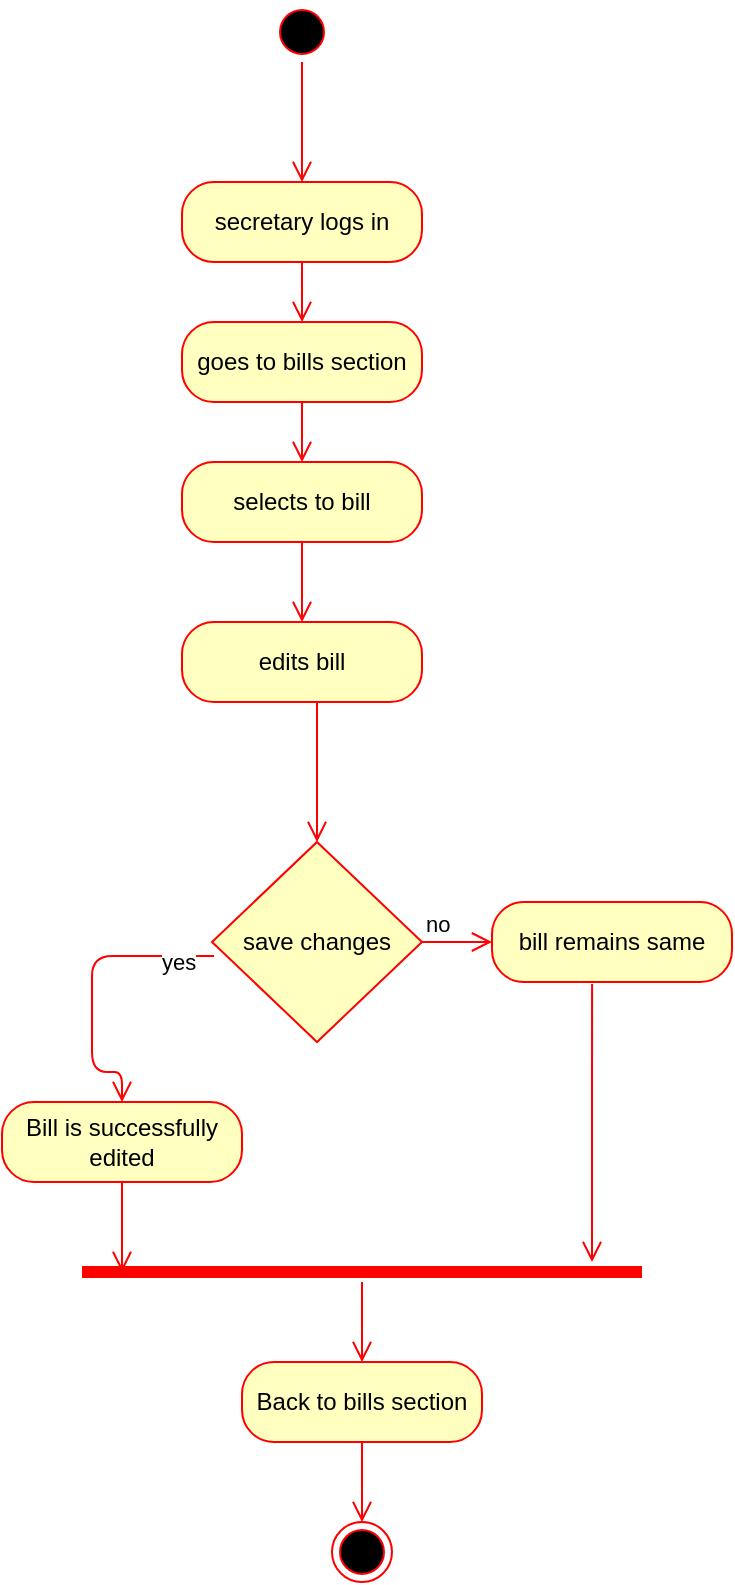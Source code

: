 <mxfile version="13.0.8" type="github">
  <diagram name="Page-1" id="58cdce13-f638-feb5-8d6f-7d28b1aa9fa0">
    <mxGraphModel dx="946" dy="646" grid="1" gridSize="10" guides="1" tooltips="1" connect="1" arrows="1" fold="1" page="1" pageScale="1" pageWidth="1100" pageHeight="850" background="#ffffff" math="0" shadow="0">
      <root>
        <mxCell id="0" />
        <mxCell id="1" parent="0" />
        <mxCell id="eAPglDxkkSYaaGjfQbby-1" value="" style="ellipse;html=1;shape=startState;fillColor=#000000;strokeColor=#ff0000;" parent="1" vertex="1">
          <mxGeometry x="470" y="40" width="30" height="30" as="geometry" />
        </mxCell>
        <mxCell id="eAPglDxkkSYaaGjfQbby-2" value="" style="edgeStyle=orthogonalEdgeStyle;html=1;verticalAlign=bottom;endArrow=open;endSize=8;strokeColor=#ff0000;" parent="1" source="eAPglDxkkSYaaGjfQbby-1" edge="1">
          <mxGeometry relative="1" as="geometry">
            <mxPoint x="485" y="130" as="targetPoint" />
          </mxGeometry>
        </mxCell>
        <mxCell id="eAPglDxkkSYaaGjfQbby-3" value="secretary logs in" style="rounded=1;whiteSpace=wrap;html=1;arcSize=40;fontColor=#000000;fillColor=#ffffc0;strokeColor=#ff0000;" parent="1" vertex="1">
          <mxGeometry x="425" y="130" width="120" height="40" as="geometry" />
        </mxCell>
        <mxCell id="eAPglDxkkSYaaGjfQbby-4" value="" style="edgeStyle=orthogonalEdgeStyle;html=1;verticalAlign=bottom;endArrow=open;endSize=8;strokeColor=#ff0000;entryX=0.5;entryY=0;entryDx=0;entryDy=0;" parent="1" source="eAPglDxkkSYaaGjfQbby-3" target="eAPglDxkkSYaaGjfQbby-7" edge="1">
          <mxGeometry relative="1" as="geometry">
            <mxPoint x="485" y="210" as="targetPoint" />
          </mxGeometry>
        </mxCell>
        <mxCell id="eAPglDxkkSYaaGjfQbby-5" value="selects to bill" style="rounded=1;whiteSpace=wrap;html=1;arcSize=40;fontColor=#000000;fillColor=#ffffc0;strokeColor=#ff0000;" parent="1" vertex="1">
          <mxGeometry x="425" y="270" width="120" height="40" as="geometry" />
        </mxCell>
        <mxCell id="eAPglDxkkSYaaGjfQbby-6" value="" style="edgeStyle=orthogonalEdgeStyle;html=1;verticalAlign=bottom;endArrow=open;endSize=8;strokeColor=#ff0000;entryX=0.5;entryY=0;entryDx=0;entryDy=0;" parent="1" source="eAPglDxkkSYaaGjfQbby-5" target="eAPglDxkkSYaaGjfQbby-18" edge="1">
          <mxGeometry relative="1" as="geometry">
            <mxPoint x="485" y="390" as="targetPoint" />
          </mxGeometry>
        </mxCell>
        <mxCell id="eAPglDxkkSYaaGjfQbby-7" value="goes to bills section" style="rounded=1;whiteSpace=wrap;html=1;arcSize=40;fontColor=#000000;fillColor=#ffffc0;strokeColor=#ff0000;" parent="1" vertex="1">
          <mxGeometry x="425" y="200" width="120" height="40" as="geometry" />
        </mxCell>
        <mxCell id="eAPglDxkkSYaaGjfQbby-8" value="" style="edgeStyle=orthogonalEdgeStyle;html=1;verticalAlign=bottom;endArrow=open;endSize=8;strokeColor=#ff0000;entryX=0.5;entryY=0;entryDx=0;entryDy=0;" parent="1" source="eAPglDxkkSYaaGjfQbby-7" target="eAPglDxkkSYaaGjfQbby-5" edge="1">
          <mxGeometry relative="1" as="geometry">
            <mxPoint x="485" y="290" as="targetPoint" />
          </mxGeometry>
        </mxCell>
        <mxCell id="eAPglDxkkSYaaGjfQbby-11" value="save changes" style="rhombus;whiteSpace=wrap;html=1;fillColor=#ffffc0;strokeColor=#ff0000;" parent="1" vertex="1">
          <mxGeometry x="440" y="460" width="105" height="100" as="geometry" />
        </mxCell>
        <mxCell id="eAPglDxkkSYaaGjfQbby-12" value="no" style="edgeStyle=orthogonalEdgeStyle;html=1;align=left;verticalAlign=bottom;endArrow=open;endSize=8;strokeColor=#ff0000;" parent="1" source="eAPglDxkkSYaaGjfQbby-11" target="eAPglDxkkSYaaGjfQbby-24" edge="1">
          <mxGeometry x="-1" relative="1" as="geometry">
            <mxPoint x="590" y="610" as="targetPoint" />
          </mxGeometry>
        </mxCell>
        <mxCell id="eAPglDxkkSYaaGjfQbby-13" value="yes" style="edgeStyle=orthogonalEdgeStyle;html=1;align=left;verticalAlign=top;endArrow=open;endSize=8;strokeColor=#ff0000;entryX=0.5;entryY=0;entryDx=0;entryDy=0;exitX=0.01;exitY=0.57;exitDx=0;exitDy=0;exitPerimeter=0;" parent="1" source="eAPglDxkkSYaaGjfQbby-11" target="eAPglDxkkSYaaGjfQbby-22" edge="1">
          <mxGeometry x="-0.756" y="-14" relative="1" as="geometry">
            <mxPoint x="420" y="620" as="targetPoint" />
            <Array as="points">
              <mxPoint x="380" y="517" />
              <mxPoint x="380" y="575" />
              <mxPoint x="395" y="575" />
            </Array>
            <mxPoint x="-10" y="4" as="offset" />
          </mxGeometry>
        </mxCell>
        <mxCell id="eAPglDxkkSYaaGjfQbby-18" value="edits bill" style="rounded=1;whiteSpace=wrap;html=1;arcSize=40;fontColor=#000000;fillColor=#ffffc0;strokeColor=#ff0000;" parent="1" vertex="1">
          <mxGeometry x="425" y="350" width="120" height="40" as="geometry" />
        </mxCell>
        <mxCell id="eAPglDxkkSYaaGjfQbby-19" value="" style="edgeStyle=orthogonalEdgeStyle;html=1;verticalAlign=bottom;endArrow=open;endSize=8;strokeColor=#ff0000;entryX=0.5;entryY=0;entryDx=0;entryDy=0;" parent="1" source="eAPglDxkkSYaaGjfQbby-18" target="eAPglDxkkSYaaGjfQbby-11" edge="1">
          <mxGeometry relative="1" as="geometry">
            <mxPoint x="485" y="480" as="targetPoint" />
            <Array as="points">
              <mxPoint x="493" y="460" />
            </Array>
          </mxGeometry>
        </mxCell>
        <mxCell id="eAPglDxkkSYaaGjfQbby-21" style="edgeStyle=orthogonalEdgeStyle;rounded=0;orthogonalLoop=1;jettySize=auto;html=1;exitX=0.5;exitY=1;exitDx=0;exitDy=0;" parent="1" source="eAPglDxkkSYaaGjfQbby-18" target="eAPglDxkkSYaaGjfQbby-18" edge="1">
          <mxGeometry relative="1" as="geometry" />
        </mxCell>
        <mxCell id="eAPglDxkkSYaaGjfQbby-22" value="Bill is successfully edited" style="rounded=1;whiteSpace=wrap;html=1;arcSize=40;fontColor=#000000;fillColor=#ffffc0;strokeColor=#ff0000;" parent="1" vertex="1">
          <mxGeometry x="335" y="590" width="120" height="40" as="geometry" />
        </mxCell>
        <mxCell id="eAPglDxkkSYaaGjfQbby-23" value="" style="edgeStyle=orthogonalEdgeStyle;html=1;verticalAlign=bottom;endArrow=open;endSize=8;strokeColor=#ff0000;" parent="1" source="eAPglDxkkSYaaGjfQbby-22" edge="1">
          <mxGeometry relative="1" as="geometry">
            <mxPoint x="395" y="675" as="targetPoint" />
          </mxGeometry>
        </mxCell>
        <mxCell id="eAPglDxkkSYaaGjfQbby-24" value="bill remains same" style="rounded=1;whiteSpace=wrap;html=1;arcSize=40;fontColor=#000000;fillColor=#ffffc0;strokeColor=#ff0000;" parent="1" vertex="1">
          <mxGeometry x="580" y="490" width="120" height="40" as="geometry" />
        </mxCell>
        <mxCell id="eAPglDxkkSYaaGjfQbby-26" value="" style="shape=line;html=1;strokeWidth=6;strokeColor=#ff0000;" parent="1" vertex="1">
          <mxGeometry x="375" y="670" width="280" height="10" as="geometry" />
        </mxCell>
        <mxCell id="eAPglDxkkSYaaGjfQbby-27" value="" style="edgeStyle=orthogonalEdgeStyle;html=1;verticalAlign=bottom;endArrow=open;endSize=8;strokeColor=#ff0000;" parent="1" source="eAPglDxkkSYaaGjfQbby-26" edge="1">
          <mxGeometry relative="1" as="geometry">
            <mxPoint x="515" y="720" as="targetPoint" />
          </mxGeometry>
        </mxCell>
        <mxCell id="eAPglDxkkSYaaGjfQbby-28" value="Back to bills section" style="rounded=1;whiteSpace=wrap;html=1;arcSize=40;fontColor=#000000;fillColor=#ffffc0;strokeColor=#ff0000;" parent="1" vertex="1">
          <mxGeometry x="455" y="720" width="120" height="40" as="geometry" />
        </mxCell>
        <mxCell id="eAPglDxkkSYaaGjfQbby-29" value="" style="edgeStyle=orthogonalEdgeStyle;html=1;verticalAlign=bottom;endArrow=open;endSize=8;strokeColor=#ff0000;" parent="1" source="eAPglDxkkSYaaGjfQbby-28" edge="1">
          <mxGeometry relative="1" as="geometry">
            <mxPoint x="515" y="800" as="targetPoint" />
          </mxGeometry>
        </mxCell>
        <mxCell id="eAPglDxkkSYaaGjfQbby-30" value="" style="ellipse;html=1;shape=endState;fillColor=#000000;strokeColor=#ff0000;" parent="1" vertex="1">
          <mxGeometry x="500" y="800" width="30" height="30" as="geometry" />
        </mxCell>
        <mxCell id="eAPglDxkkSYaaGjfQbby-34" value="" style="edgeStyle=orthogonalEdgeStyle;html=1;verticalAlign=bottom;endArrow=open;endSize=8;strokeColor=#ff0000;exitX=0.417;exitY=1.025;exitDx=0;exitDy=0;exitPerimeter=0;" parent="1" source="eAPglDxkkSYaaGjfQbby-24" edge="1">
          <mxGeometry relative="1" as="geometry">
            <mxPoint x="630" y="670" as="targetPoint" />
            <mxPoint x="630" y="540" as="sourcePoint" />
          </mxGeometry>
        </mxCell>
      </root>
    </mxGraphModel>
  </diagram>
</mxfile>
